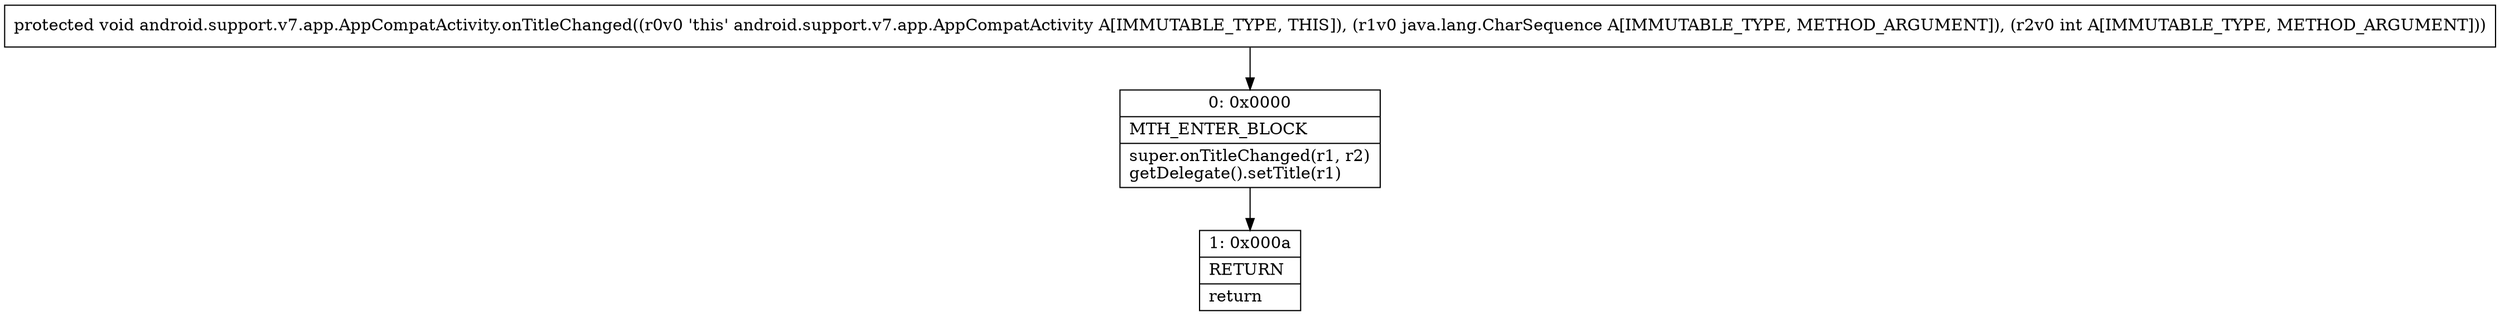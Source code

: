 digraph "CFG forandroid.support.v7.app.AppCompatActivity.onTitleChanged(Ljava\/lang\/CharSequence;I)V" {
Node_0 [shape=record,label="{0\:\ 0x0000|MTH_ENTER_BLOCK\l|super.onTitleChanged(r1, r2)\lgetDelegate().setTitle(r1)\l}"];
Node_1 [shape=record,label="{1\:\ 0x000a|RETURN\l|return\l}"];
MethodNode[shape=record,label="{protected void android.support.v7.app.AppCompatActivity.onTitleChanged((r0v0 'this' android.support.v7.app.AppCompatActivity A[IMMUTABLE_TYPE, THIS]), (r1v0 java.lang.CharSequence A[IMMUTABLE_TYPE, METHOD_ARGUMENT]), (r2v0 int A[IMMUTABLE_TYPE, METHOD_ARGUMENT])) }"];
MethodNode -> Node_0;
Node_0 -> Node_1;
}

